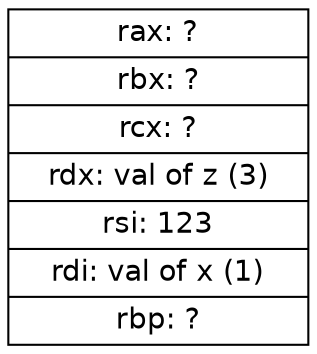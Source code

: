 graph A {
	node [shape=record,fontname="Helvetica",width=2];
	rankdir=LR
	stack [label="<f0>rax: ?|<f1>rbx: ?|<f2>rcx: ?|<f3>rdx: val of z (3)|<f4>rsi: 123|<f5>rdi: val of x (1)|<f6>rbp: ?"];
}
graph B {
	node [shape=record,fontname="Helvetica",width=2];
	rankdir=LR
	stack [label="<f0>rax: 1|<f1>rbx: ?|<f2>rcx: ?|<f3>rdx: val of z (3)|<f4>rsi: 123|<f5>rdi: val of x (1)|<f6>rbp: ?"];
}
graph C {
	node [shape=record,fontname="Helvetica",width=2];
	rankdir=LR
	stack [label="<f0>rax: 1|<f1>rbx: ?|<f2>rcx: ?|<f3>rdx: val of z (3)|<f4>rsi: 123|<f5>rdi: val of x (1)|<f6>rbp: 123"];
}
graph D {
	node [shape=record,fontname="Helvetica",width=2];
	rankdir=LR
	stack [label="<f0>rax: 1|<f1>rbx: 3|<f2>rcx: ?|<f3>rdx: val of z (3)|<f4>rsi: 123|<f5>rdi: val of x (1)|<f6>rbp: 123"];
}
graph E {
	node [shape=record,fontname="Helvetica",width=2];
	rankdir=LR
	stack [label="<f0>rax: 1|<f1>rbx: 3|<f2>rcx: ?|<f3>rdx: val of z (3)|<f4>rsi: 123|<f5>rdi: val of x (1)|<f6>rbp: 123"];
}
graph F {
	node [shape=record,fontname="Helvetica",width=2];
	rankdir=LR
	stack [label="<f0>rax: 126|<f1>rbx: 3|<f2>rcx: ?|<f3>rdx: val of z (3)|<f4>rsi: 123|<f5>rdi: val of x (1)|<f6>rbp: ??"];
}
graph G {
	node [shape=record,fontname="Helvetica",width=2];
	rankdir=LR
	stack [label="<f0>rax: 126|<f1>rbx: ??|<f2>rcx: ?|<f3>rdx: val of z (3)|<f4>rsi: 123|<f5>rdi: val of x (1)|<f6>rbp: ??"];
}